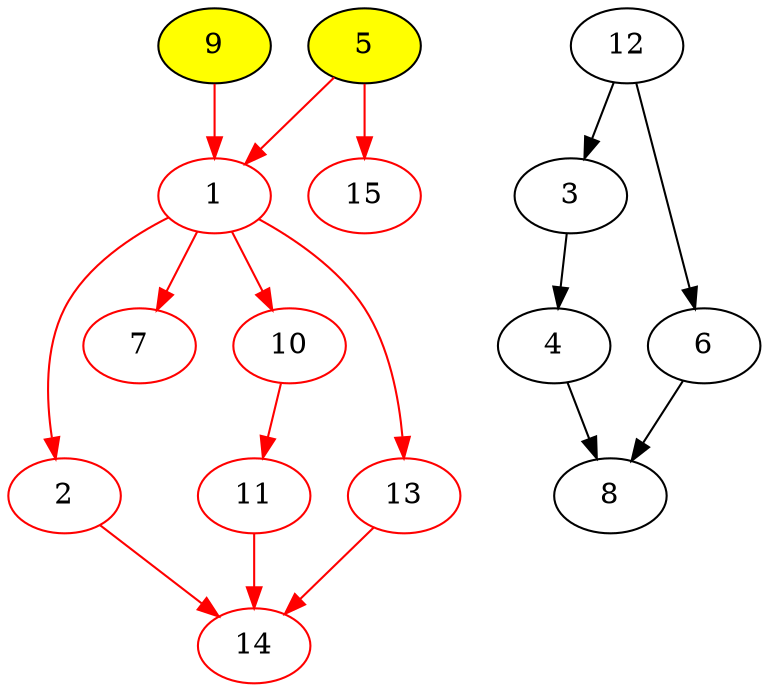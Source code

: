 digraph
{
1 [color=red];
2 [color=red];
3 [color=black];
4 [color=black];
5 [fillcolor=yellow, style=filled];
6 [color=black];
7 [color=red];
8 [color=black];
9 [fillcolor=yellow, style=filled];
10 [color=red];
11 [color=red];
12 [color=black];
13 [color=red];
14 [color=red];
15 [color=red];
1 -> 2 [color=red];
1 -> 7 [color=red];
5 -> 1 [color=red];
9 -> 1 [color=red];
12 -> 6;
12 -> 3;
3 -> 4;
1 -> 10 [color=red];
4 -> 8;
6 -> 8;
10 -> 11 [color=red];
1 -> 13 [color=red];
13 -> 14 [color=red];
11 -> 14 [color=red];
2 -> 14 [color=red];
5 -> 15 [color=red];
}

